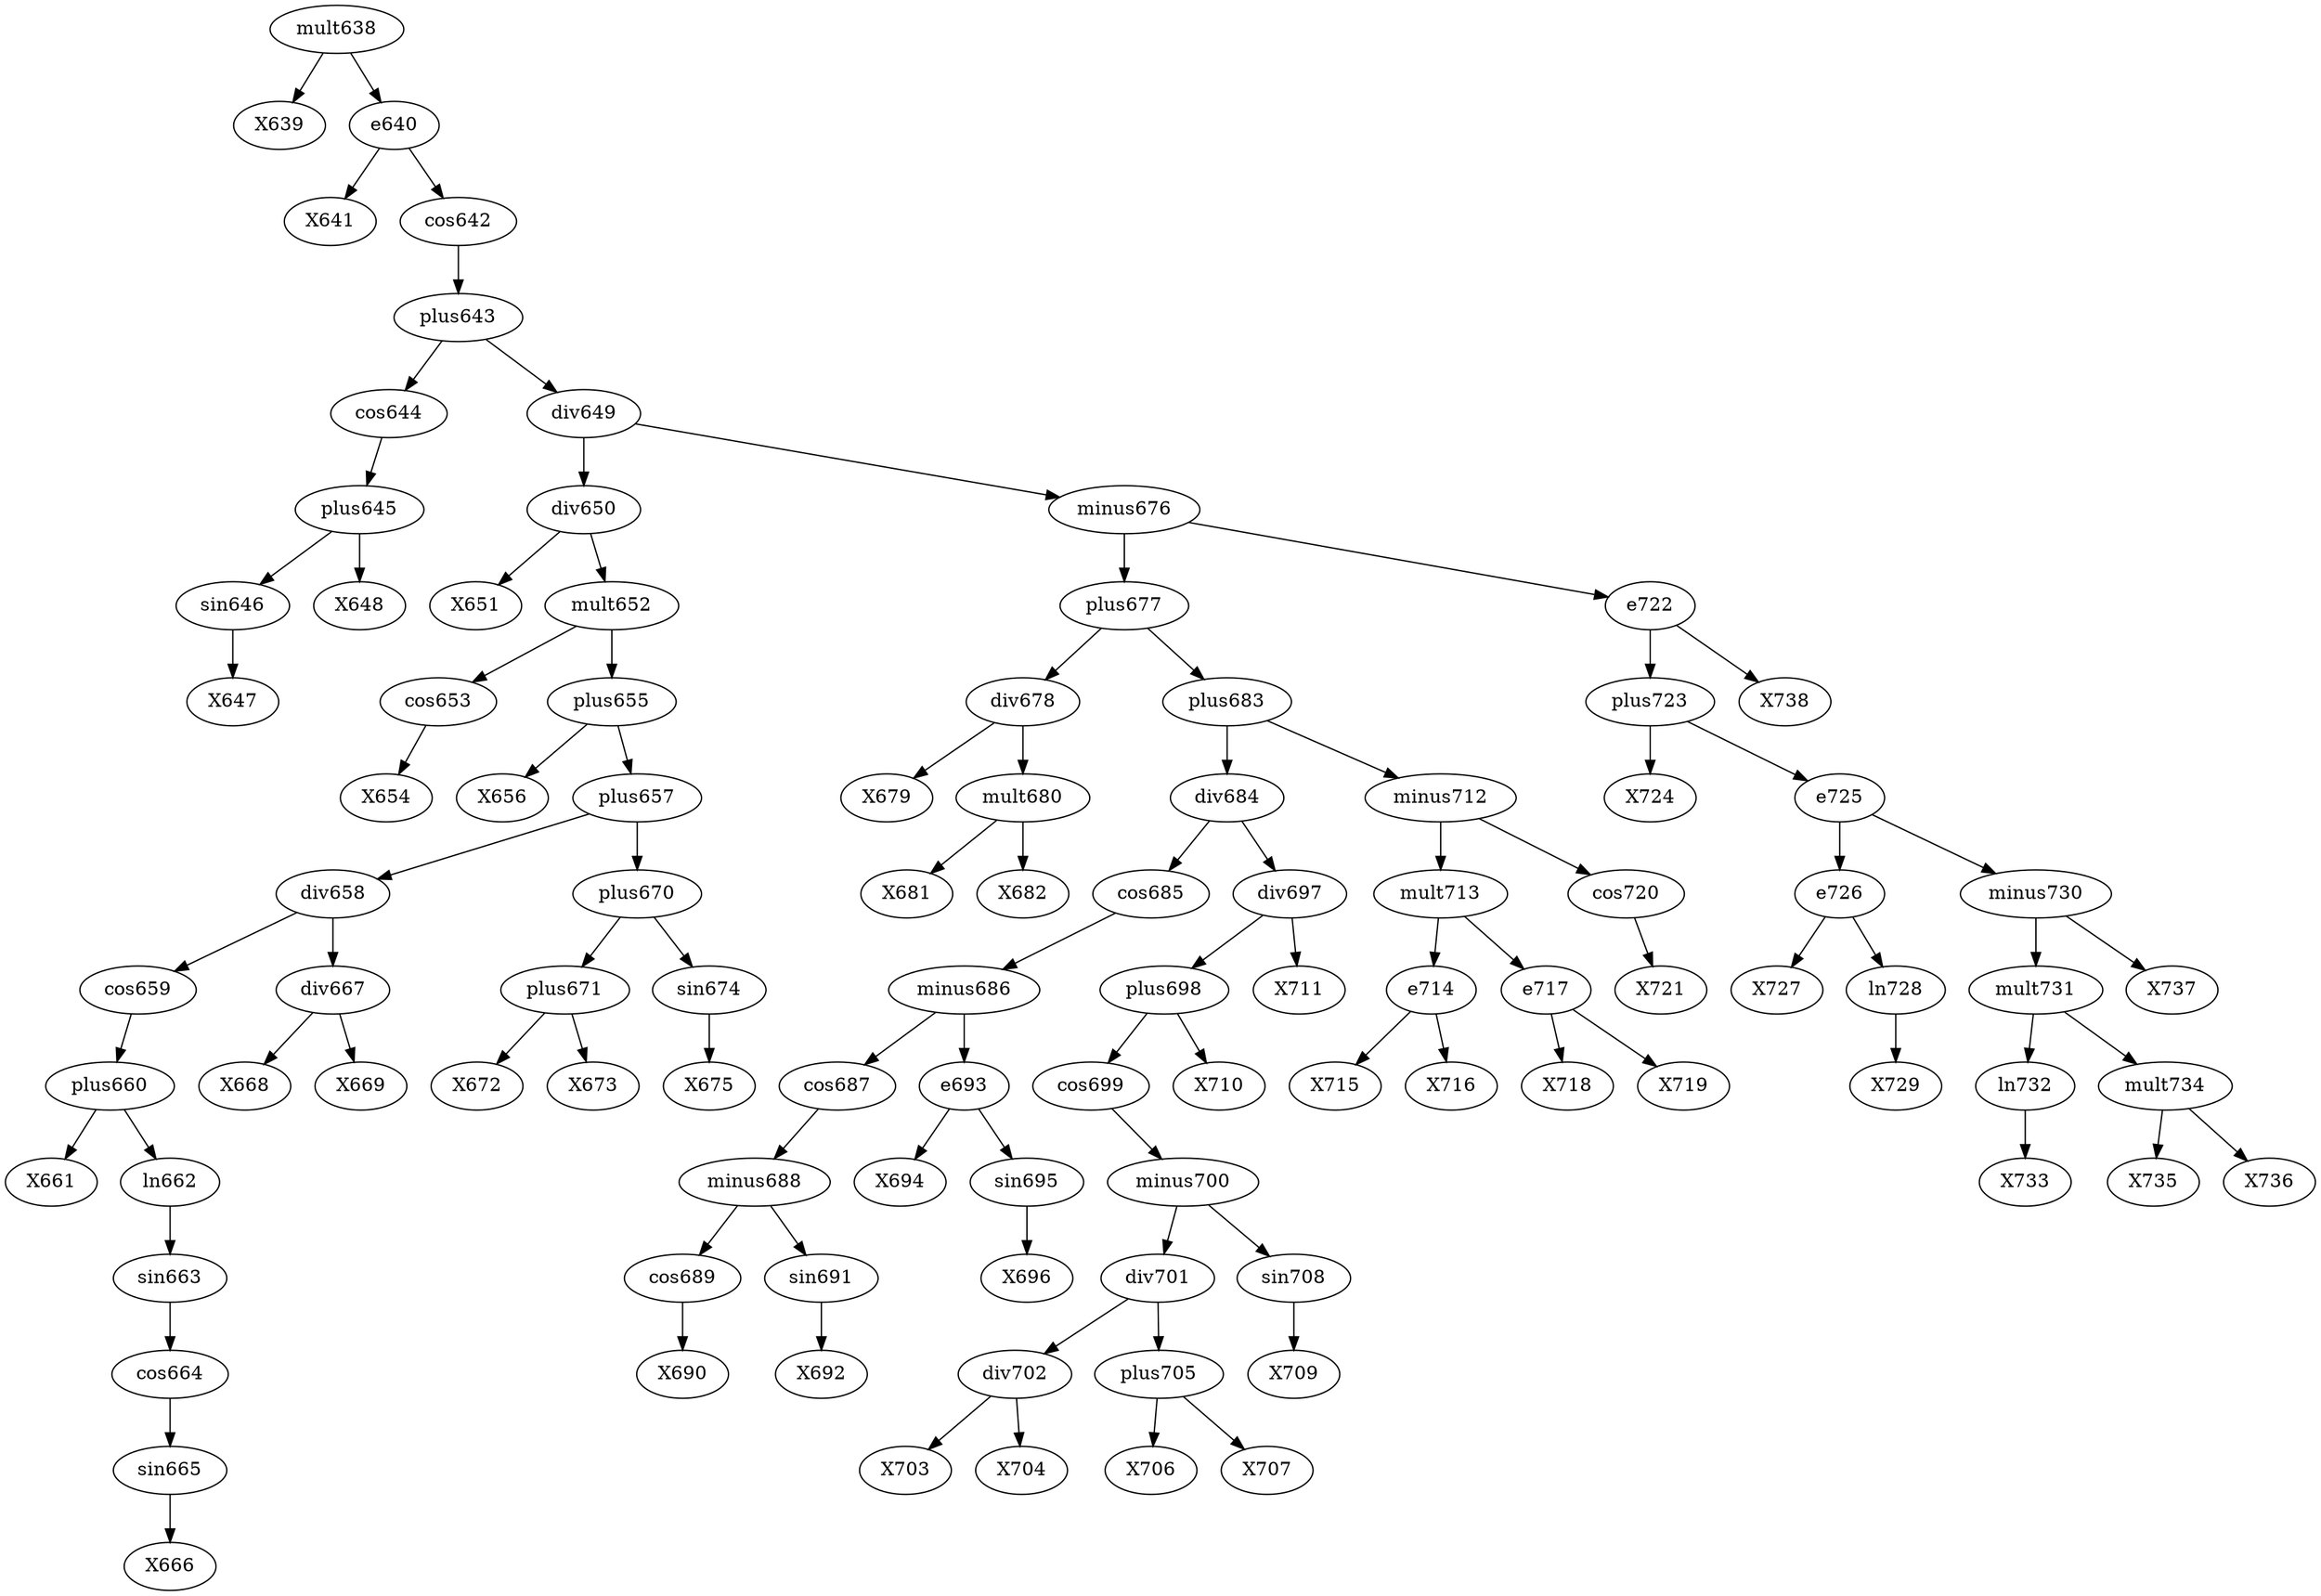 digraph T {
	mult638 -> X639
	e640 -> X641
	sin646 -> X647
	plus645 -> sin646
	plus645 -> X648
	cos644 -> plus645
	plus643 -> cos644
	div650 -> X651
	cos653 -> X654
	mult652 -> cos653
	plus655 -> X656
	plus660 -> X661
	sin665 -> X666
	cos664 -> sin665
	sin663 -> cos664
	ln662 -> sin663
	plus660 -> ln662
	cos659 -> plus660
	div658 -> cos659
	div667 -> X668
	div667 -> X669
	div658 -> div667
	plus657 -> div658
	plus671 -> X672
	plus671 -> X673
	plus670 -> plus671
	sin674 -> X675
	plus670 -> sin674
	plus657 -> plus670
	plus655 -> plus657
	mult652 -> plus655
	div650 -> mult652
	div649 -> div650
	div678 -> X679
	mult680 -> X681
	mult680 -> X682
	div678 -> mult680
	plus677 -> div678
	cos689 -> X690
	minus688 -> cos689
	sin691 -> X692
	minus688 -> sin691
	cos687 -> minus688
	minus686 -> cos687
	e693 -> X694
	sin695 -> X696
	e693 -> sin695
	minus686 -> e693
	cos685 -> minus686
	div684 -> cos685
	div702 -> X703
	div702 -> X704
	div701 -> div702
	plus705 -> X706
	plus705 -> X707
	div701 -> plus705
	minus700 -> div701
	sin708 -> X709
	minus700 -> sin708
	cos699 -> minus700
	plus698 -> cos699
	plus698 -> X710
	div697 -> plus698
	div697 -> X711
	div684 -> div697
	plus683 -> div684
	e714 -> X715
	e714 -> X716
	mult713 -> e714
	e717 -> X718
	e717 -> X719
	mult713 -> e717
	minus712 -> mult713
	cos720 -> X721
	minus712 -> cos720
	plus683 -> minus712
	plus677 -> plus683
	minus676 -> plus677
	plus723 -> X724
	e726 -> X727
	ln728 -> X729
	e726 -> ln728
	e725 -> e726
	ln732 -> X733
	mult731 -> ln732
	mult734 -> X735
	mult734 -> X736
	mult731 -> mult734
	minus730 -> mult731
	minus730 -> X737
	e725 -> minus730
	plus723 -> e725
	e722 -> plus723
	e722 -> X738
	minus676 -> e722
	div649 -> minus676
	plus643 -> div649
	cos642 -> plus643
	e640 -> cos642
	mult638 -> e640
}
